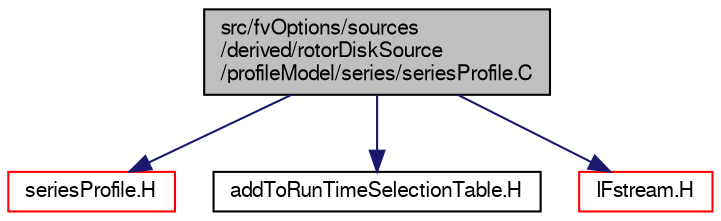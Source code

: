 digraph "src/fvOptions/sources/derived/rotorDiskSource/profileModel/series/seriesProfile.C"
{
  bgcolor="transparent";
  edge [fontname="FreeSans",fontsize="10",labelfontname="FreeSans",labelfontsize="10"];
  node [fontname="FreeSans",fontsize="10",shape=record];
  Node0 [label="src/fvOptions/sources\l/derived/rotorDiskSource\l/profileModel/series/seriesProfile.C",height=0.2,width=0.4,color="black", fillcolor="grey75", style="filled", fontcolor="black"];
  Node0 -> Node1 [color="midnightblue",fontsize="10",style="solid",fontname="FreeSans"];
  Node1 [label="seriesProfile.H",height=0.2,width=0.4,color="red",URL="$a04709.html"];
  Node0 -> Node74 [color="midnightblue",fontsize="10",style="solid",fontname="FreeSans"];
  Node74 [label="addToRunTimeSelectionTable.H",height=0.2,width=0.4,color="black",URL="$a09263.html",tooltip="Macros for easy insertion into run-time selection tables. "];
  Node0 -> Node75 [color="midnightblue",fontsize="10",style="solid",fontname="FreeSans"];
  Node75 [label="IFstream.H",height=0.2,width=0.4,color="red",URL="$a09059.html"];
}
